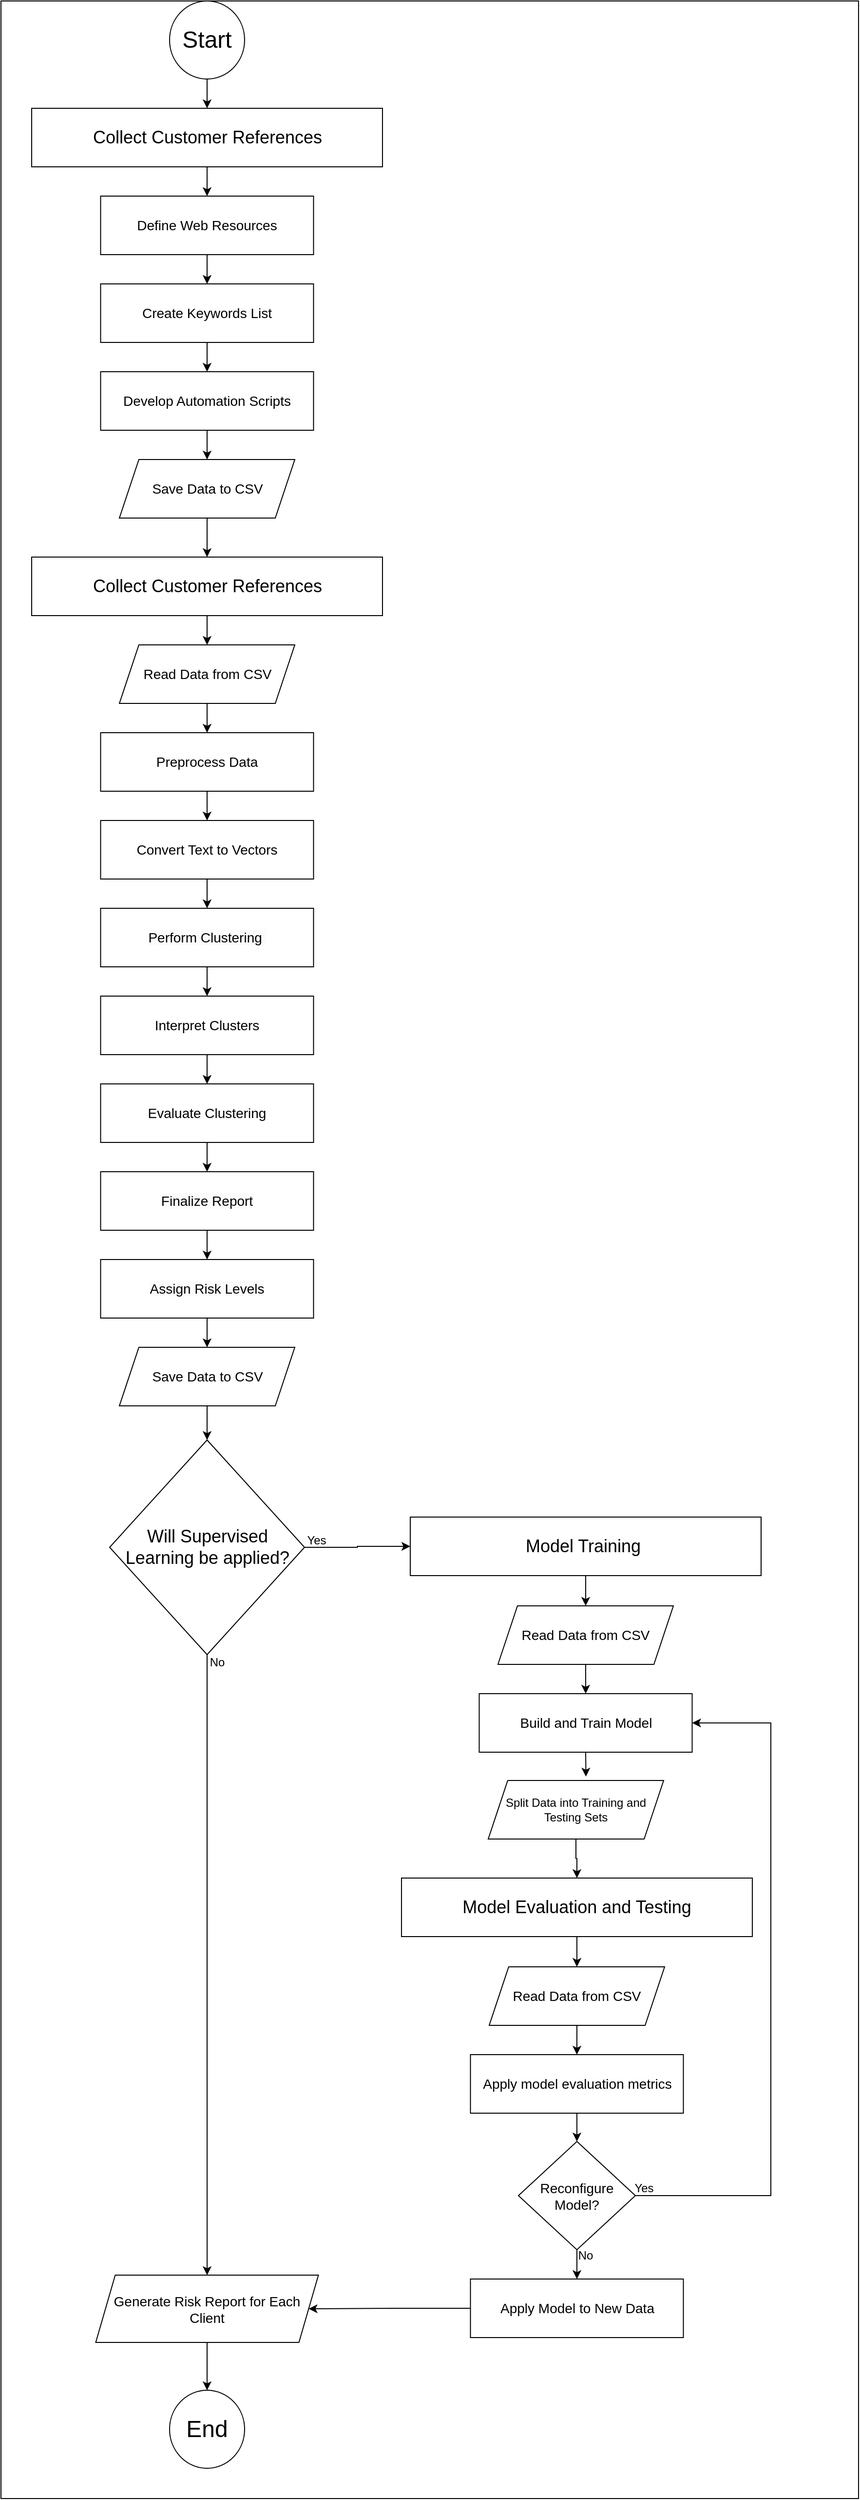 <mxfile version="24.8.3">
  <diagram name="Page-1" id="aoY1XMMiv31GgT1jlMsj">
    <mxGraphModel dx="3704" dy="2616" grid="1" gridSize="10" guides="1" tooltips="1" connect="1" arrows="1" fold="1" page="1" pageScale="1" pageWidth="827" pageHeight="1169" math="0" shadow="0">
      <root>
        <mxCell id="0" />
        <mxCell id="1" parent="0" />
        <mxCell id="15vuQIxqS6jKDKbY6rXS-64" value="" style="rounded=0;whiteSpace=wrap;html=1;" vertex="1" parent="1">
          <mxGeometry x="180" y="20" width="880" height="2560" as="geometry" />
        </mxCell>
        <mxCell id="15vuQIxqS6jKDKbY6rXS-31" style="edgeStyle=orthogonalEdgeStyle;rounded=0;orthogonalLoop=1;jettySize=auto;html=1;exitX=0.5;exitY=1;exitDx=0;exitDy=0;entryX=0.5;entryY=0;entryDx=0;entryDy=0;" edge="1" parent="1" source="15vuQIxqS6jKDKbY6rXS-1" target="15vuQIxqS6jKDKbY6rXS-3">
          <mxGeometry relative="1" as="geometry" />
        </mxCell>
        <mxCell id="15vuQIxqS6jKDKbY6rXS-1" value="&lt;font style=&quot;font-size: 24px;&quot;&gt;Start&lt;/font&gt;" style="ellipse;whiteSpace=wrap;html=1;" vertex="1" parent="1">
          <mxGeometry x="353" y="20" width="77" height="80" as="geometry" />
        </mxCell>
        <mxCell id="15vuQIxqS6jKDKbY6rXS-32" style="edgeStyle=orthogonalEdgeStyle;rounded=0;orthogonalLoop=1;jettySize=auto;html=1;exitX=0.5;exitY=1;exitDx=0;exitDy=0;entryX=0.5;entryY=0;entryDx=0;entryDy=0;" edge="1" parent="1" source="15vuQIxqS6jKDKbY6rXS-3" target="15vuQIxqS6jKDKbY6rXS-4">
          <mxGeometry relative="1" as="geometry" />
        </mxCell>
        <mxCell id="15vuQIxqS6jKDKbY6rXS-3" value="&lt;font style=&quot;font-size: 18px;&quot;&gt;Collect Customer References&lt;/font&gt;" style="rounded=0;whiteSpace=wrap;html=1;" vertex="1" parent="1">
          <mxGeometry x="211.5" y="130" width="360" height="60" as="geometry" />
        </mxCell>
        <mxCell id="15vuQIxqS6jKDKbY6rXS-33" style="edgeStyle=orthogonalEdgeStyle;rounded=0;orthogonalLoop=1;jettySize=auto;html=1;exitX=0.5;exitY=1;exitDx=0;exitDy=0;entryX=0.5;entryY=0;entryDx=0;entryDy=0;" edge="1" parent="1" source="15vuQIxqS6jKDKbY6rXS-4" target="15vuQIxqS6jKDKbY6rXS-5">
          <mxGeometry relative="1" as="geometry" />
        </mxCell>
        <mxCell id="15vuQIxqS6jKDKbY6rXS-4" value="&lt;font style=&quot;font-size: 14px;&quot;&gt;Define Web Resources&lt;/font&gt;" style="rounded=0;whiteSpace=wrap;html=1;" vertex="1" parent="1">
          <mxGeometry x="282.25" y="220" width="218.5" height="60" as="geometry" />
        </mxCell>
        <mxCell id="15vuQIxqS6jKDKbY6rXS-34" style="edgeStyle=orthogonalEdgeStyle;rounded=0;orthogonalLoop=1;jettySize=auto;html=1;exitX=0.5;exitY=1;exitDx=0;exitDy=0;entryX=0.5;entryY=0;entryDx=0;entryDy=0;" edge="1" parent="1" source="15vuQIxqS6jKDKbY6rXS-5" target="15vuQIxqS6jKDKbY6rXS-6">
          <mxGeometry relative="1" as="geometry" />
        </mxCell>
        <mxCell id="15vuQIxqS6jKDKbY6rXS-5" value="&lt;font style=&quot;font-size: 14px;&quot;&gt;Create Keywords List&lt;/font&gt;" style="rounded=0;whiteSpace=wrap;html=1;" vertex="1" parent="1">
          <mxGeometry x="282.25" y="310" width="218.5" height="60" as="geometry" />
        </mxCell>
        <mxCell id="15vuQIxqS6jKDKbY6rXS-35" style="edgeStyle=orthogonalEdgeStyle;rounded=0;orthogonalLoop=1;jettySize=auto;html=1;exitX=0.5;exitY=1;exitDx=0;exitDy=0;entryX=0.5;entryY=0;entryDx=0;entryDy=0;" edge="1" parent="1" source="15vuQIxqS6jKDKbY6rXS-6" target="15vuQIxqS6jKDKbY6rXS-7">
          <mxGeometry relative="1" as="geometry" />
        </mxCell>
        <mxCell id="15vuQIxqS6jKDKbY6rXS-6" value="&lt;font style=&quot;font-size: 14px;&quot;&gt;Develop Automation Scripts&lt;/font&gt;" style="rounded=0;whiteSpace=wrap;html=1;" vertex="1" parent="1">
          <mxGeometry x="282.25" y="400" width="218.5" height="60" as="geometry" />
        </mxCell>
        <mxCell id="15vuQIxqS6jKDKbY6rXS-36" style="edgeStyle=orthogonalEdgeStyle;rounded=0;orthogonalLoop=1;jettySize=auto;html=1;exitX=0.5;exitY=1;exitDx=0;exitDy=0;entryX=0.5;entryY=0;entryDx=0;entryDy=0;" edge="1" parent="1" source="15vuQIxqS6jKDKbY6rXS-7" target="15vuQIxqS6jKDKbY6rXS-8">
          <mxGeometry relative="1" as="geometry" />
        </mxCell>
        <mxCell id="15vuQIxqS6jKDKbY6rXS-7" value="&lt;font style=&quot;font-size: 14px;&quot;&gt;Save Data to CSV&lt;/font&gt;" style="shape=parallelogram;perimeter=parallelogramPerimeter;whiteSpace=wrap;html=1;fixedSize=1;" vertex="1" parent="1">
          <mxGeometry x="301.5" y="490" width="180" height="60" as="geometry" />
        </mxCell>
        <mxCell id="15vuQIxqS6jKDKbY6rXS-37" style="edgeStyle=orthogonalEdgeStyle;rounded=0;orthogonalLoop=1;jettySize=auto;html=1;exitX=0.5;exitY=1;exitDx=0;exitDy=0;entryX=0.5;entryY=0;entryDx=0;entryDy=0;" edge="1" parent="1" source="15vuQIxqS6jKDKbY6rXS-8" target="15vuQIxqS6jKDKbY6rXS-12">
          <mxGeometry relative="1" as="geometry" />
        </mxCell>
        <mxCell id="15vuQIxqS6jKDKbY6rXS-8" value="&lt;font style=&quot;font-size: 18px;&quot;&gt;Collect Customer References&lt;/font&gt;" style="rounded=0;whiteSpace=wrap;html=1;" vertex="1" parent="1">
          <mxGeometry x="211.5" y="590" width="360" height="60" as="geometry" />
        </mxCell>
        <mxCell id="15vuQIxqS6jKDKbY6rXS-39" style="edgeStyle=orthogonalEdgeStyle;rounded=0;orthogonalLoop=1;jettySize=auto;html=1;exitX=0.5;exitY=1;exitDx=0;exitDy=0;entryX=0.5;entryY=0;entryDx=0;entryDy=0;" edge="1" parent="1" source="15vuQIxqS6jKDKbY6rXS-9" target="15vuQIxqS6jKDKbY6rXS-10">
          <mxGeometry relative="1" as="geometry" />
        </mxCell>
        <mxCell id="15vuQIxqS6jKDKbY6rXS-9" value="&lt;font style=&quot;font-size: 14px;&quot;&gt;Preprocess Data&lt;/font&gt;" style="rounded=0;whiteSpace=wrap;html=1;" vertex="1" parent="1">
          <mxGeometry x="282.25" y="770" width="218.5" height="60" as="geometry" />
        </mxCell>
        <mxCell id="15vuQIxqS6jKDKbY6rXS-40" style="edgeStyle=orthogonalEdgeStyle;rounded=0;orthogonalLoop=1;jettySize=auto;html=1;exitX=0.5;exitY=1;exitDx=0;exitDy=0;entryX=0.5;entryY=0;entryDx=0;entryDy=0;" edge="1" parent="1" source="15vuQIxqS6jKDKbY6rXS-10" target="15vuQIxqS6jKDKbY6rXS-11">
          <mxGeometry relative="1" as="geometry" />
        </mxCell>
        <mxCell id="15vuQIxqS6jKDKbY6rXS-10" value="&lt;font style=&quot;font-size: 14px;&quot;&gt;Convert Text to Vectors&lt;/font&gt;" style="rounded=0;whiteSpace=wrap;html=1;" vertex="1" parent="1">
          <mxGeometry x="282.25" y="860" width="218.5" height="60" as="geometry" />
        </mxCell>
        <mxCell id="15vuQIxqS6jKDKbY6rXS-41" style="edgeStyle=orthogonalEdgeStyle;rounded=0;orthogonalLoop=1;jettySize=auto;html=1;exitX=0.5;exitY=1;exitDx=0;exitDy=0;entryX=0.5;entryY=0;entryDx=0;entryDy=0;" edge="1" parent="1" source="15vuQIxqS6jKDKbY6rXS-11" target="15vuQIxqS6jKDKbY6rXS-13">
          <mxGeometry relative="1" as="geometry" />
        </mxCell>
        <mxCell id="15vuQIxqS6jKDKbY6rXS-11" value="&lt;font style=&quot;font-size: 14px;&quot;&gt;&lt;span style=&quot;color: rgb(0, 0, 0); font-family: Helvetica; font-style: normal; font-variant-ligatures: normal; font-variant-caps: normal; font-weight: 400; letter-spacing: normal; orphans: 2; text-align: center; text-indent: 0px; text-transform: none; widows: 2; word-spacing: 0px; -webkit-text-stroke-width: 0px; white-space: normal; background-color: rgb(251, 251, 251); text-decoration-thickness: initial; text-decoration-style: initial; text-decoration-color: initial; float: none; display: inline !important;&quot;&gt;Perform Clustering&amp;nbsp;&lt;/span&gt;&lt;br&gt;&lt;/font&gt;" style="rounded=0;whiteSpace=wrap;html=1;" vertex="1" parent="1">
          <mxGeometry x="282.25" y="950" width="218.5" height="60" as="geometry" />
        </mxCell>
        <mxCell id="15vuQIxqS6jKDKbY6rXS-38" style="edgeStyle=orthogonalEdgeStyle;rounded=0;orthogonalLoop=1;jettySize=auto;html=1;exitX=0.5;exitY=1;exitDx=0;exitDy=0;entryX=0.5;entryY=0;entryDx=0;entryDy=0;" edge="1" parent="1" source="15vuQIxqS6jKDKbY6rXS-12" target="15vuQIxqS6jKDKbY6rXS-9">
          <mxGeometry relative="1" as="geometry" />
        </mxCell>
        <mxCell id="15vuQIxqS6jKDKbY6rXS-12" value="&lt;font style=&quot;font-size: 14px;&quot;&gt;Read Data from CSV&lt;/font&gt;" style="shape=parallelogram;perimeter=parallelogramPerimeter;whiteSpace=wrap;html=1;fixedSize=1;" vertex="1" parent="1">
          <mxGeometry x="301.5" y="680" width="180" height="60" as="geometry" />
        </mxCell>
        <mxCell id="15vuQIxqS6jKDKbY6rXS-42" style="edgeStyle=orthogonalEdgeStyle;rounded=0;orthogonalLoop=1;jettySize=auto;html=1;exitX=0.5;exitY=1;exitDx=0;exitDy=0;entryX=0.5;entryY=0;entryDx=0;entryDy=0;" edge="1" parent="1" source="15vuQIxqS6jKDKbY6rXS-13" target="15vuQIxqS6jKDKbY6rXS-14">
          <mxGeometry relative="1" as="geometry" />
        </mxCell>
        <mxCell id="15vuQIxqS6jKDKbY6rXS-13" value="&lt;font style=&quot;font-size: 14px;&quot;&gt;Interpret Clusters&lt;/font&gt;" style="rounded=0;whiteSpace=wrap;html=1;" vertex="1" parent="1">
          <mxGeometry x="282.25" y="1040" width="218.5" height="60" as="geometry" />
        </mxCell>
        <mxCell id="15vuQIxqS6jKDKbY6rXS-43" style="edgeStyle=orthogonalEdgeStyle;rounded=0;orthogonalLoop=1;jettySize=auto;html=1;exitX=0.5;exitY=1;exitDx=0;exitDy=0;entryX=0.5;entryY=0;entryDx=0;entryDy=0;" edge="1" parent="1" source="15vuQIxqS6jKDKbY6rXS-14" target="15vuQIxqS6jKDKbY6rXS-15">
          <mxGeometry relative="1" as="geometry" />
        </mxCell>
        <mxCell id="15vuQIxqS6jKDKbY6rXS-14" value="&lt;font style=&quot;font-size: 14px;&quot;&gt;Evaluate Clustering&lt;/font&gt;" style="rounded=0;whiteSpace=wrap;html=1;" vertex="1" parent="1">
          <mxGeometry x="282.25" y="1130" width="218.5" height="60" as="geometry" />
        </mxCell>
        <mxCell id="15vuQIxqS6jKDKbY6rXS-44" style="edgeStyle=orthogonalEdgeStyle;rounded=0;orthogonalLoop=1;jettySize=auto;html=1;exitX=0.5;exitY=1;exitDx=0;exitDy=0;entryX=0.5;entryY=0;entryDx=0;entryDy=0;" edge="1" parent="1" source="15vuQIxqS6jKDKbY6rXS-15" target="15vuQIxqS6jKDKbY6rXS-16">
          <mxGeometry relative="1" as="geometry" />
        </mxCell>
        <mxCell id="15vuQIxqS6jKDKbY6rXS-15" value="&lt;font style=&quot;font-size: 14px;&quot;&gt;&lt;span style=&quot;color: rgb(0, 0, 0); font-family: Helvetica; font-style: normal; font-variant-ligatures: normal; font-variant-caps: normal; font-weight: 400; letter-spacing: normal; orphans: 2; text-align: center; text-indent: 0px; text-transform: none; widows: 2; word-spacing: 0px; -webkit-text-stroke-width: 0px; white-space: normal; background-color: rgb(251, 251, 251); text-decoration-thickness: initial; text-decoration-style: initial; text-decoration-color: initial; float: none; display: inline !important;&quot;&gt;Finalize Report&lt;/span&gt;&lt;br&gt;&lt;/font&gt;" style="rounded=0;whiteSpace=wrap;html=1;" vertex="1" parent="1">
          <mxGeometry x="282.25" y="1220" width="218.5" height="60" as="geometry" />
        </mxCell>
        <mxCell id="15vuQIxqS6jKDKbY6rXS-45" style="edgeStyle=orthogonalEdgeStyle;rounded=0;orthogonalLoop=1;jettySize=auto;html=1;exitX=0.5;exitY=1;exitDx=0;exitDy=0;entryX=0.5;entryY=0;entryDx=0;entryDy=0;" edge="1" parent="1" source="15vuQIxqS6jKDKbY6rXS-16" target="15vuQIxqS6jKDKbY6rXS-22">
          <mxGeometry relative="1" as="geometry" />
        </mxCell>
        <mxCell id="15vuQIxqS6jKDKbY6rXS-16" value="&lt;font style=&quot;font-size: 14px;&quot;&gt;&lt;span style=&quot;color: rgb(0, 0, 0); font-family: Helvetica; font-style: normal; font-variant-ligatures: normal; font-variant-caps: normal; font-weight: 400; letter-spacing: normal; orphans: 2; text-align: center; text-indent: 0px; text-transform: none; widows: 2; word-spacing: 0px; -webkit-text-stroke-width: 0px; white-space: normal; background-color: rgb(251, 251, 251); text-decoration-thickness: initial; text-decoration-style: initial; text-decoration-color: initial; float: none; display: inline !important;&quot;&gt;Assign Risk Levels&lt;/span&gt;&lt;br&gt;&lt;/font&gt;" style="rounded=0;whiteSpace=wrap;html=1;" vertex="1" parent="1">
          <mxGeometry x="282.25" y="1310" width="218.5" height="60" as="geometry" />
        </mxCell>
        <mxCell id="15vuQIxqS6jKDKbY6rXS-47" style="edgeStyle=orthogonalEdgeStyle;rounded=0;orthogonalLoop=1;jettySize=auto;html=1;exitX=1;exitY=0.5;exitDx=0;exitDy=0;entryX=0;entryY=0.5;entryDx=0;entryDy=0;" edge="1" parent="1" source="15vuQIxqS6jKDKbY6rXS-17" target="15vuQIxqS6jKDKbY6rXS-18">
          <mxGeometry relative="1" as="geometry" />
        </mxCell>
        <mxCell id="15vuQIxqS6jKDKbY6rXS-48" style="edgeStyle=orthogonalEdgeStyle;rounded=0;orthogonalLoop=1;jettySize=auto;html=1;exitX=0.5;exitY=1;exitDx=0;exitDy=0;" edge="1" parent="1" source="15vuQIxqS6jKDKbY6rXS-17" target="15vuQIxqS6jKDKbY6rXS-29">
          <mxGeometry relative="1" as="geometry" />
        </mxCell>
        <mxCell id="15vuQIxqS6jKDKbY6rXS-17" value="&lt;font style=&quot;font-size: 18px;&quot;&gt;Will Supervised Learning be applied?&lt;/font&gt;" style="rhombus;whiteSpace=wrap;html=1;" vertex="1" parent="1">
          <mxGeometry x="291.5" y="1495" width="200" height="220" as="geometry" />
        </mxCell>
        <mxCell id="15vuQIxqS6jKDKbY6rXS-51" style="edgeStyle=orthogonalEdgeStyle;rounded=0;orthogonalLoop=1;jettySize=auto;html=1;exitX=0.5;exitY=1;exitDx=0;exitDy=0;entryX=0.5;entryY=0;entryDx=0;entryDy=0;" edge="1" parent="1" source="15vuQIxqS6jKDKbY6rXS-18" target="15vuQIxqS6jKDKbY6rXS-21">
          <mxGeometry relative="1" as="geometry" />
        </mxCell>
        <mxCell id="15vuQIxqS6jKDKbY6rXS-18" value="&lt;font style=&quot;font-size: 18px;&quot;&gt;Model Training&amp;nbsp;&lt;/font&gt;" style="rounded=0;whiteSpace=wrap;html=1;" vertex="1" parent="1">
          <mxGeometry x="600" y="1574" width="360" height="60" as="geometry" />
        </mxCell>
        <mxCell id="15vuQIxqS6jKDKbY6rXS-19" value="&lt;font style=&quot;font-size: 14px;&quot;&gt;Build and Train Model&lt;/font&gt;" style="rounded=0;whiteSpace=wrap;html=1;" vertex="1" parent="1">
          <mxGeometry x="670.75" y="1755" width="218.5" height="60" as="geometry" />
        </mxCell>
        <mxCell id="15vuQIxqS6jKDKbY6rXS-52" style="edgeStyle=orthogonalEdgeStyle;rounded=0;orthogonalLoop=1;jettySize=auto;html=1;exitX=0.5;exitY=1;exitDx=0;exitDy=0;entryX=0.5;entryY=0;entryDx=0;entryDy=0;" edge="1" parent="1" source="15vuQIxqS6jKDKbY6rXS-21" target="15vuQIxqS6jKDKbY6rXS-19">
          <mxGeometry relative="1" as="geometry" />
        </mxCell>
        <mxCell id="15vuQIxqS6jKDKbY6rXS-21" value="&lt;font style=&quot;font-size: 14px;&quot;&gt;Read Data from CSV&lt;/font&gt;" style="shape=parallelogram;perimeter=parallelogramPerimeter;whiteSpace=wrap;html=1;fixedSize=1;" vertex="1" parent="1">
          <mxGeometry x="690" y="1665" width="180" height="60" as="geometry" />
        </mxCell>
        <mxCell id="15vuQIxqS6jKDKbY6rXS-46" style="edgeStyle=orthogonalEdgeStyle;rounded=0;orthogonalLoop=1;jettySize=auto;html=1;exitX=0.5;exitY=1;exitDx=0;exitDy=0;entryX=0.5;entryY=0;entryDx=0;entryDy=0;" edge="1" parent="1" source="15vuQIxqS6jKDKbY6rXS-22" target="15vuQIxqS6jKDKbY6rXS-17">
          <mxGeometry relative="1" as="geometry" />
        </mxCell>
        <mxCell id="15vuQIxqS6jKDKbY6rXS-22" value="&lt;font style=&quot;font-size: 14px;&quot;&gt;Save Data to CSV&lt;/font&gt;" style="shape=parallelogram;perimeter=parallelogramPerimeter;whiteSpace=wrap;html=1;fixedSize=1;" vertex="1" parent="1">
          <mxGeometry x="301.5" y="1400" width="180" height="60" as="geometry" />
        </mxCell>
        <mxCell id="15vuQIxqS6jKDKbY6rXS-54" style="edgeStyle=orthogonalEdgeStyle;rounded=0;orthogonalLoop=1;jettySize=auto;html=1;exitX=0.5;exitY=1;exitDx=0;exitDy=0;" edge="1" parent="1" source="15vuQIxqS6jKDKbY6rXS-23" target="15vuQIxqS6jKDKbY6rXS-24">
          <mxGeometry relative="1" as="geometry" />
        </mxCell>
        <mxCell id="15vuQIxqS6jKDKbY6rXS-23" value="&lt;font style=&quot;font-size: 12px;&quot;&gt;Split Data into Training and Testing Sets&lt;/font&gt;" style="shape=parallelogram;perimeter=parallelogramPerimeter;whiteSpace=wrap;html=1;fixedSize=1;" vertex="1" parent="1">
          <mxGeometry x="680" y="1844" width="180" height="60" as="geometry" />
        </mxCell>
        <mxCell id="15vuQIxqS6jKDKbY6rXS-55" style="edgeStyle=orthogonalEdgeStyle;rounded=0;orthogonalLoop=1;jettySize=auto;html=1;exitX=0.5;exitY=1;exitDx=0;exitDy=0;entryX=0.5;entryY=0;entryDx=0;entryDy=0;" edge="1" parent="1" source="15vuQIxqS6jKDKbY6rXS-24" target="15vuQIxqS6jKDKbY6rXS-26">
          <mxGeometry relative="1" as="geometry" />
        </mxCell>
        <mxCell id="15vuQIxqS6jKDKbY6rXS-24" value="&lt;font style=&quot;font-size: 18px;&quot;&gt;Model Evaluation and Testing&lt;/font&gt;" style="rounded=0;whiteSpace=wrap;html=1;" vertex="1" parent="1">
          <mxGeometry x="591" y="1944" width="360" height="60" as="geometry" />
        </mxCell>
        <mxCell id="15vuQIxqS6jKDKbY6rXS-57" style="edgeStyle=orthogonalEdgeStyle;rounded=0;orthogonalLoop=1;jettySize=auto;html=1;exitX=0.5;exitY=1;exitDx=0;exitDy=0;entryX=0.5;entryY=0;entryDx=0;entryDy=0;" edge="1" parent="1" source="15vuQIxqS6jKDKbY6rXS-25" target="15vuQIxqS6jKDKbY6rXS-27">
          <mxGeometry relative="1" as="geometry" />
        </mxCell>
        <mxCell id="15vuQIxqS6jKDKbY6rXS-25" value="&lt;font style=&quot;font-size: 14px;&quot;&gt;Apply model evaluation metrics&lt;/font&gt;" style="rounded=0;whiteSpace=wrap;html=1;" vertex="1" parent="1">
          <mxGeometry x="661.75" y="2125" width="218.5" height="60" as="geometry" />
        </mxCell>
        <mxCell id="15vuQIxqS6jKDKbY6rXS-56" style="edgeStyle=orthogonalEdgeStyle;rounded=0;orthogonalLoop=1;jettySize=auto;html=1;exitX=0.5;exitY=1;exitDx=0;exitDy=0;entryX=0.5;entryY=0;entryDx=0;entryDy=0;" edge="1" parent="1" source="15vuQIxqS6jKDKbY6rXS-26" target="15vuQIxqS6jKDKbY6rXS-25">
          <mxGeometry relative="1" as="geometry" />
        </mxCell>
        <mxCell id="15vuQIxqS6jKDKbY6rXS-26" value="&lt;font style=&quot;font-size: 14px;&quot;&gt;Read Data from CSV&lt;/font&gt;" style="shape=parallelogram;perimeter=parallelogramPerimeter;whiteSpace=wrap;html=1;fixedSize=1;" vertex="1" parent="1">
          <mxGeometry x="681" y="2035" width="180" height="60" as="geometry" />
        </mxCell>
        <mxCell id="15vuQIxqS6jKDKbY6rXS-58" style="edgeStyle=orthogonalEdgeStyle;rounded=0;orthogonalLoop=1;jettySize=auto;html=1;exitX=1;exitY=0.5;exitDx=0;exitDy=0;entryX=1;entryY=0.5;entryDx=0;entryDy=0;" edge="1" parent="1" source="15vuQIxqS6jKDKbY6rXS-27" target="15vuQIxqS6jKDKbY6rXS-19">
          <mxGeometry relative="1" as="geometry">
            <Array as="points">
              <mxPoint x="970" y="2270" />
              <mxPoint x="970" y="1785" />
            </Array>
          </mxGeometry>
        </mxCell>
        <mxCell id="15vuQIxqS6jKDKbY6rXS-59" style="edgeStyle=orthogonalEdgeStyle;rounded=0;orthogonalLoop=1;jettySize=auto;html=1;exitX=0.5;exitY=1;exitDx=0;exitDy=0;entryX=0.5;entryY=0;entryDx=0;entryDy=0;" edge="1" parent="1" source="15vuQIxqS6jKDKbY6rXS-27" target="15vuQIxqS6jKDKbY6rXS-28">
          <mxGeometry relative="1" as="geometry" />
        </mxCell>
        <mxCell id="15vuQIxqS6jKDKbY6rXS-27" value="&lt;font style=&quot;font-size: 14px;&quot;&gt;Reconfigure Model?&lt;/font&gt;" style="rhombus;whiteSpace=wrap;html=1;" vertex="1" parent="1">
          <mxGeometry x="711" y="2214" width="120" height="111" as="geometry" />
        </mxCell>
        <mxCell id="15vuQIxqS6jKDKbY6rXS-60" style="edgeStyle=orthogonalEdgeStyle;rounded=0;orthogonalLoop=1;jettySize=auto;html=1;exitX=0;exitY=0.5;exitDx=0;exitDy=0;entryX=1;entryY=0.5;entryDx=0;entryDy=0;" edge="1" parent="1" source="15vuQIxqS6jKDKbY6rXS-28" target="15vuQIxqS6jKDKbY6rXS-29">
          <mxGeometry relative="1" as="geometry" />
        </mxCell>
        <mxCell id="15vuQIxqS6jKDKbY6rXS-28" value="&lt;font style=&quot;font-size: 14px;&quot;&gt;Apply Model to New Data&lt;/font&gt;" style="rounded=0;whiteSpace=wrap;html=1;" vertex="1" parent="1">
          <mxGeometry x="661.75" y="2355" width="218.5" height="60" as="geometry" />
        </mxCell>
        <mxCell id="15vuQIxqS6jKDKbY6rXS-61" style="edgeStyle=orthogonalEdgeStyle;rounded=0;orthogonalLoop=1;jettySize=auto;html=1;exitX=0.5;exitY=1;exitDx=0;exitDy=0;entryX=0.5;entryY=0;entryDx=0;entryDy=0;" edge="1" parent="1" source="15vuQIxqS6jKDKbY6rXS-29" target="15vuQIxqS6jKDKbY6rXS-30">
          <mxGeometry relative="1" as="geometry" />
        </mxCell>
        <mxCell id="15vuQIxqS6jKDKbY6rXS-29" value="&lt;font style=&quot;font-size: 14px;&quot;&gt;Generate Risk Report for Each Client&lt;/font&gt;" style="shape=parallelogram;perimeter=parallelogramPerimeter;whiteSpace=wrap;html=1;fixedSize=1;" vertex="1" parent="1">
          <mxGeometry x="277.25" y="2351" width="228.5" height="69" as="geometry" />
        </mxCell>
        <mxCell id="15vuQIxqS6jKDKbY6rXS-30" value="&lt;font style=&quot;font-size: 24px;&quot;&gt;End&lt;/font&gt;" style="ellipse;whiteSpace=wrap;html=1;" vertex="1" parent="1">
          <mxGeometry x="353" y="2469" width="77" height="80" as="geometry" />
        </mxCell>
        <mxCell id="15vuQIxqS6jKDKbY6rXS-49" value="Yes" style="text;html=1;align=center;verticalAlign=middle;whiteSpace=wrap;rounded=0;" vertex="1" parent="1">
          <mxGeometry x="474" y="1583" width="60" height="30" as="geometry" />
        </mxCell>
        <mxCell id="15vuQIxqS6jKDKbY6rXS-50" value="No" style="text;html=1;align=center;verticalAlign=middle;whiteSpace=wrap;rounded=0;" vertex="1" parent="1">
          <mxGeometry x="372" y="1708" width="60" height="30" as="geometry" />
        </mxCell>
        <mxCell id="15vuQIxqS6jKDKbY6rXS-53" style="edgeStyle=orthogonalEdgeStyle;rounded=0;orthogonalLoop=1;jettySize=auto;html=1;exitX=0.5;exitY=1;exitDx=0;exitDy=0;entryX=0.557;entryY=-0.067;entryDx=0;entryDy=0;entryPerimeter=0;" edge="1" parent="1" source="15vuQIxqS6jKDKbY6rXS-19" target="15vuQIxqS6jKDKbY6rXS-23">
          <mxGeometry relative="1" as="geometry" />
        </mxCell>
        <mxCell id="15vuQIxqS6jKDKbY6rXS-62" value="Yes" style="text;html=1;align=center;verticalAlign=middle;whiteSpace=wrap;rounded=0;" vertex="1" parent="1">
          <mxGeometry x="810" y="2247" width="60" height="30" as="geometry" />
        </mxCell>
        <mxCell id="15vuQIxqS6jKDKbY6rXS-63" value="No" style="text;html=1;align=center;verticalAlign=middle;whiteSpace=wrap;rounded=0;" vertex="1" parent="1">
          <mxGeometry x="750" y="2316" width="60" height="30" as="geometry" />
        </mxCell>
      </root>
    </mxGraphModel>
  </diagram>
</mxfile>
